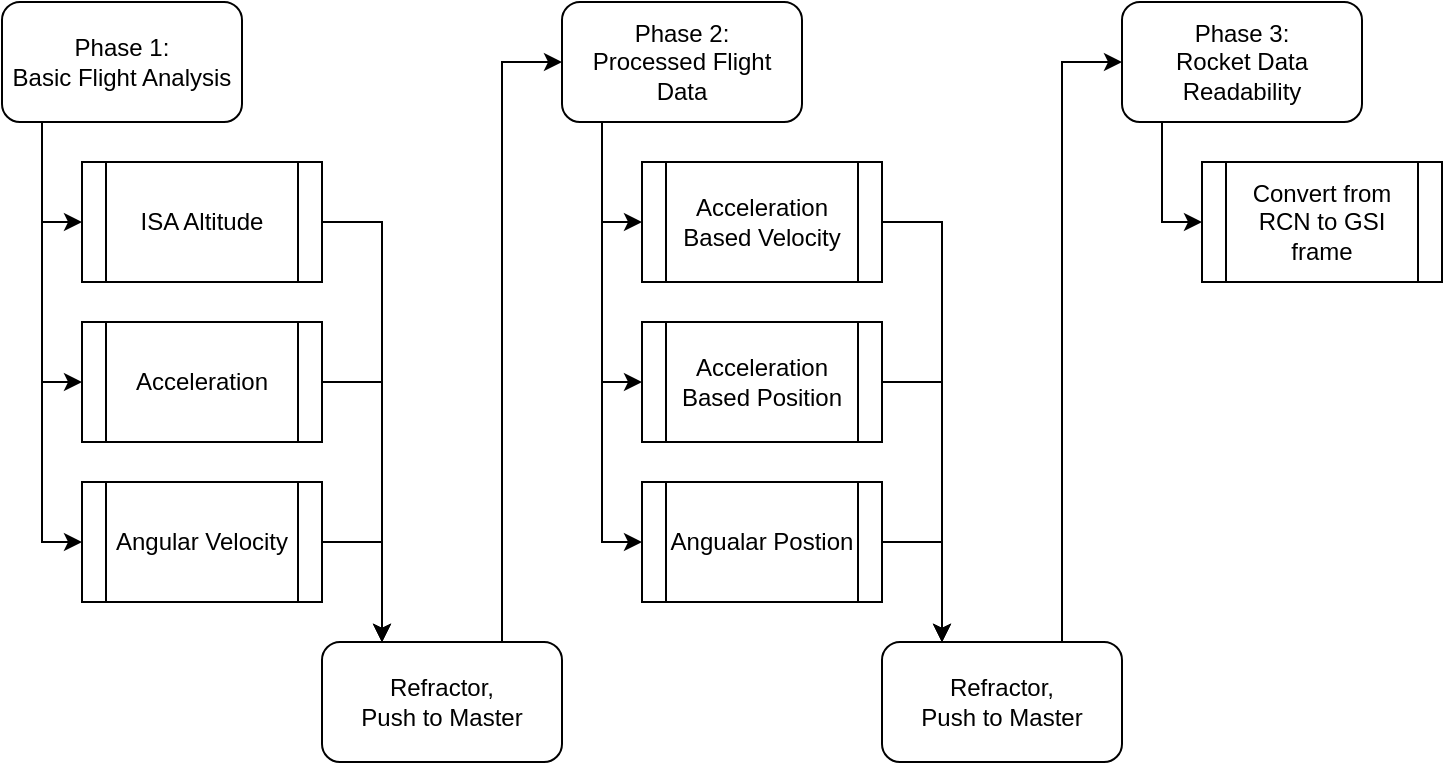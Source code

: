 <mxfile version="15.4.0" type="device"><diagram id="cFVarwMphl0-NsyZwZvv" name="Page-1"><mxGraphModel dx="1418" dy="841" grid="1" gridSize="10" guides="1" tooltips="1" connect="1" arrows="1" fold="1" page="1" pageScale="1" pageWidth="1100" pageHeight="850" math="0" shadow="0"><root><mxCell id="0"/><mxCell id="1" parent="0"/><mxCell id="1xXCveALjt5Sba2nmi49-33" style="edgeStyle=orthogonalEdgeStyle;rounded=0;orthogonalLoop=1;jettySize=auto;html=1;exitX=1;exitY=0.5;exitDx=0;exitDy=0;entryX=0.25;entryY=0;entryDx=0;entryDy=0;" edge="1" parent="1" source="1xXCveALjt5Sba2nmi49-8" target="1xXCveALjt5Sba2nmi49-32"><mxGeometry relative="1" as="geometry"/></mxCell><mxCell id="1xXCveALjt5Sba2nmi49-8" value="ISA Altitude" style="shape=process;whiteSpace=wrap;html=1;backgroundOutline=1;" vertex="1" parent="1"><mxGeometry x="240" y="240" width="120" height="60" as="geometry"/></mxCell><mxCell id="1xXCveALjt5Sba2nmi49-34" style="edgeStyle=orthogonalEdgeStyle;rounded=0;orthogonalLoop=1;jettySize=auto;html=1;exitX=1;exitY=0.5;exitDx=0;exitDy=0;entryX=0.25;entryY=0;entryDx=0;entryDy=0;" edge="1" parent="1" source="1xXCveALjt5Sba2nmi49-9" target="1xXCveALjt5Sba2nmi49-32"><mxGeometry relative="1" as="geometry"/></mxCell><mxCell id="1xXCveALjt5Sba2nmi49-9" value="Acceleration" style="shape=process;whiteSpace=wrap;html=1;backgroundOutline=1;" vertex="1" parent="1"><mxGeometry x="240" y="320" width="120" height="60" as="geometry"/></mxCell><mxCell id="1xXCveALjt5Sba2nmi49-35" style="edgeStyle=orthogonalEdgeStyle;rounded=0;orthogonalLoop=1;jettySize=auto;html=1;exitX=1;exitY=0.5;exitDx=0;exitDy=0;entryX=0.25;entryY=0;entryDx=0;entryDy=0;" edge="1" parent="1" source="1xXCveALjt5Sba2nmi49-10" target="1xXCveALjt5Sba2nmi49-32"><mxGeometry relative="1" as="geometry"/></mxCell><mxCell id="1xXCveALjt5Sba2nmi49-10" value="Angular Velocity" style="shape=process;whiteSpace=wrap;html=1;backgroundOutline=1;" vertex="1" parent="1"><mxGeometry x="240" y="400" width="120" height="60" as="geometry"/></mxCell><mxCell id="1xXCveALjt5Sba2nmi49-14" style="edgeStyle=orthogonalEdgeStyle;rounded=0;orthogonalLoop=1;jettySize=auto;html=1;exitX=0.25;exitY=1;exitDx=0;exitDy=0;entryX=0;entryY=0.5;entryDx=0;entryDy=0;" edge="1" parent="1" source="1xXCveALjt5Sba2nmi49-13" target="1xXCveALjt5Sba2nmi49-8"><mxGeometry relative="1" as="geometry"><Array as="points"><mxPoint x="220" y="220"/><mxPoint x="220" y="270"/></Array></mxGeometry></mxCell><mxCell id="1xXCveALjt5Sba2nmi49-15" style="edgeStyle=orthogonalEdgeStyle;rounded=0;orthogonalLoop=1;jettySize=auto;html=1;exitX=0.25;exitY=1;exitDx=0;exitDy=0;entryX=0;entryY=0.5;entryDx=0;entryDy=0;" edge="1" parent="1" source="1xXCveALjt5Sba2nmi49-13" target="1xXCveALjt5Sba2nmi49-9"><mxGeometry relative="1" as="geometry"><Array as="points"><mxPoint x="220" y="220"/><mxPoint x="220" y="350"/></Array></mxGeometry></mxCell><mxCell id="1xXCveALjt5Sba2nmi49-16" style="edgeStyle=orthogonalEdgeStyle;rounded=0;orthogonalLoop=1;jettySize=auto;html=1;exitX=0.25;exitY=1;exitDx=0;exitDy=0;entryX=0;entryY=0.5;entryDx=0;entryDy=0;" edge="1" parent="1" source="1xXCveALjt5Sba2nmi49-13" target="1xXCveALjt5Sba2nmi49-10"><mxGeometry relative="1" as="geometry"><Array as="points"><mxPoint x="220" y="220"/><mxPoint x="220" y="430"/></Array></mxGeometry></mxCell><mxCell id="1xXCveALjt5Sba2nmi49-13" value="Phase 1:&lt;br&gt;Basic Flight Analysis" style="rounded=1;whiteSpace=wrap;html=1;" vertex="1" parent="1"><mxGeometry x="200" y="160" width="120" height="60" as="geometry"/></mxCell><mxCell id="1xXCveALjt5Sba2nmi49-24" style="edgeStyle=orthogonalEdgeStyle;rounded=0;orthogonalLoop=1;jettySize=auto;html=1;exitX=0.25;exitY=1;exitDx=0;exitDy=0;entryX=0;entryY=0.5;entryDx=0;entryDy=0;" edge="1" parent="1" source="1xXCveALjt5Sba2nmi49-19" target="1xXCveALjt5Sba2nmi49-20"><mxGeometry relative="1" as="geometry"><Array as="points"><mxPoint x="500" y="220"/><mxPoint x="500" y="270"/></Array></mxGeometry></mxCell><mxCell id="1xXCveALjt5Sba2nmi49-25" style="edgeStyle=orthogonalEdgeStyle;rounded=0;orthogonalLoop=1;jettySize=auto;html=1;exitX=0.25;exitY=1;exitDx=0;exitDy=0;entryX=0;entryY=0.5;entryDx=0;entryDy=0;" edge="1" parent="1" source="1xXCveALjt5Sba2nmi49-19" target="1xXCveALjt5Sba2nmi49-21"><mxGeometry relative="1" as="geometry"><Array as="points"><mxPoint x="500" y="220"/><mxPoint x="500" y="350"/></Array></mxGeometry></mxCell><mxCell id="1xXCveALjt5Sba2nmi49-26" style="edgeStyle=orthogonalEdgeStyle;rounded=0;orthogonalLoop=1;jettySize=auto;html=1;exitX=0.25;exitY=1;exitDx=0;exitDy=0;entryX=0;entryY=0.5;entryDx=0;entryDy=0;" edge="1" parent="1" source="1xXCveALjt5Sba2nmi49-19" target="1xXCveALjt5Sba2nmi49-22"><mxGeometry relative="1" as="geometry"><Array as="points"><mxPoint x="500" y="220"/><mxPoint x="500" y="430"/></Array></mxGeometry></mxCell><mxCell id="1xXCveALjt5Sba2nmi49-19" value="Phase 2:&lt;br&gt;Processed Flight Data" style="rounded=1;whiteSpace=wrap;html=1;" vertex="1" parent="1"><mxGeometry x="480" y="160" width="120" height="60" as="geometry"/></mxCell><mxCell id="1xXCveALjt5Sba2nmi49-38" style="edgeStyle=orthogonalEdgeStyle;rounded=0;orthogonalLoop=1;jettySize=auto;html=1;exitX=1;exitY=0.5;exitDx=0;exitDy=0;entryX=0.25;entryY=0;entryDx=0;entryDy=0;" edge="1" parent="1" source="1xXCveALjt5Sba2nmi49-20" target="1xXCveALjt5Sba2nmi49-37"><mxGeometry relative="1" as="geometry"/></mxCell><mxCell id="1xXCveALjt5Sba2nmi49-20" value="Acceleration Based Velocity" style="shape=process;whiteSpace=wrap;html=1;backgroundOutline=1;" vertex="1" parent="1"><mxGeometry x="520" y="240" width="120" height="60" as="geometry"/></mxCell><mxCell id="1xXCveALjt5Sba2nmi49-42" style="edgeStyle=orthogonalEdgeStyle;rounded=0;orthogonalLoop=1;jettySize=auto;html=1;exitX=1;exitY=0.5;exitDx=0;exitDy=0;entryX=0.25;entryY=0;entryDx=0;entryDy=0;" edge="1" parent="1" source="1xXCveALjt5Sba2nmi49-21" target="1xXCveALjt5Sba2nmi49-37"><mxGeometry relative="1" as="geometry"/></mxCell><mxCell id="1xXCveALjt5Sba2nmi49-21" value="Acceleration Based Position" style="shape=process;whiteSpace=wrap;html=1;backgroundOutline=1;" vertex="1" parent="1"><mxGeometry x="520" y="320" width="120" height="60" as="geometry"/></mxCell><mxCell id="1xXCveALjt5Sba2nmi49-40" style="edgeStyle=orthogonalEdgeStyle;rounded=0;orthogonalLoop=1;jettySize=auto;html=1;exitX=1;exitY=0.5;exitDx=0;exitDy=0;entryX=0.25;entryY=0;entryDx=0;entryDy=0;" edge="1" parent="1" source="1xXCveALjt5Sba2nmi49-22" target="1xXCveALjt5Sba2nmi49-37"><mxGeometry relative="1" as="geometry"/></mxCell><mxCell id="1xXCveALjt5Sba2nmi49-22" value="Angualar Postion" style="shape=process;whiteSpace=wrap;html=1;backgroundOutline=1;" vertex="1" parent="1"><mxGeometry x="520" y="400" width="120" height="60" as="geometry"/></mxCell><mxCell id="1xXCveALjt5Sba2nmi49-31" style="edgeStyle=orthogonalEdgeStyle;rounded=0;orthogonalLoop=1;jettySize=auto;html=1;exitX=0.25;exitY=1;exitDx=0;exitDy=0;entryX=0;entryY=0.5;entryDx=0;entryDy=0;" edge="1" parent="1" source="1xXCveALjt5Sba2nmi49-29" target="1xXCveALjt5Sba2nmi49-30"><mxGeometry relative="1" as="geometry"><Array as="points"><mxPoint x="780" y="220"/><mxPoint x="780" y="270"/></Array></mxGeometry></mxCell><mxCell id="1xXCveALjt5Sba2nmi49-29" value="Phase 3:&lt;br&gt;Rocket Data Readability" style="rounded=1;whiteSpace=wrap;html=1;" vertex="1" parent="1"><mxGeometry x="760" y="160" width="120" height="60" as="geometry"/></mxCell><mxCell id="1xXCveALjt5Sba2nmi49-30" value="Convert from RCN to GSI frame" style="shape=process;whiteSpace=wrap;html=1;backgroundOutline=1;" vertex="1" parent="1"><mxGeometry x="800" y="240" width="120" height="60" as="geometry"/></mxCell><mxCell id="1xXCveALjt5Sba2nmi49-36" style="edgeStyle=orthogonalEdgeStyle;rounded=0;orthogonalLoop=1;jettySize=auto;html=1;exitX=0.75;exitY=0;exitDx=0;exitDy=0;entryX=0;entryY=0.5;entryDx=0;entryDy=0;" edge="1" parent="1" source="1xXCveALjt5Sba2nmi49-32" target="1xXCveALjt5Sba2nmi49-19"><mxGeometry relative="1" as="geometry"/></mxCell><mxCell id="1xXCveALjt5Sba2nmi49-32" value="Refractor,&lt;br&gt;Push to Master" style="rounded=1;whiteSpace=wrap;html=1;" vertex="1" parent="1"><mxGeometry x="360" y="480" width="120" height="60" as="geometry"/></mxCell><mxCell id="1xXCveALjt5Sba2nmi49-41" style="edgeStyle=orthogonalEdgeStyle;rounded=0;orthogonalLoop=1;jettySize=auto;html=1;exitX=0.75;exitY=0;exitDx=0;exitDy=0;entryX=0;entryY=0.5;entryDx=0;entryDy=0;" edge="1" parent="1" source="1xXCveALjt5Sba2nmi49-37" target="1xXCveALjt5Sba2nmi49-29"><mxGeometry relative="1" as="geometry"/></mxCell><mxCell id="1xXCveALjt5Sba2nmi49-37" value="Refractor,&lt;br&gt;Push to Master" style="rounded=1;whiteSpace=wrap;html=1;" vertex="1" parent="1"><mxGeometry x="640" y="480" width="120" height="60" as="geometry"/></mxCell></root></mxGraphModel></diagram></mxfile>